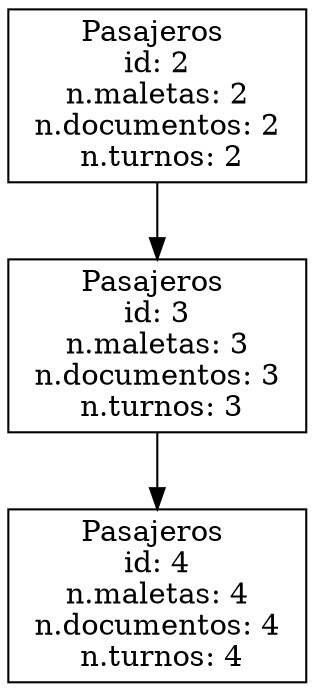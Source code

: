 digraph g{
node[shape=record];186277096[label="Pasajeros \n id: 2 \n n.maletas: 2 \n n.documentos: 2 \n n.turnos: 2"];
186277096 -> 186276648;
186276648[label="Pasajeros \n id: 3 \n n.maletas: 3 \n n.documentos: 3 \n n.turnos: 3"];
186276648 -> 186276552;
186276552[label="Pasajeros \n id: 4 \n n.maletas: 4 \n n.documentos: 4 \n n.turnos: 4"];
}
